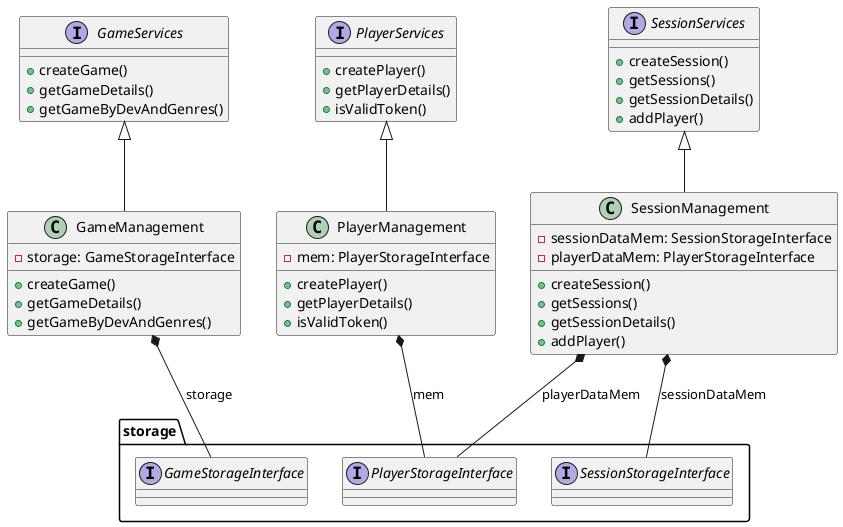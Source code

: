 @startuml
'https://plantuml.com/sequence-diagram

interface GameServices {
    +createGame()
    +getGameDetails()
    +getGameByDevAndGenres()
}

interface PlayerServices {
    +createPlayer()
    +getPlayerDetails()
    +isValidToken()
}

interface SessionServices {
    +createSession()
    +getSessions()
    +getSessionDetails()
    +addPlayer()
}

class GameManagement {
    +createGame()
    +getGameDetails()
    +getGameByDevAndGenres()
    -storage: GameStorageInterface
}

class PlayerManagement {
    +createPlayer()
    +getPlayerDetails()
    +isValidToken()
    -mem: PlayerStorageInterface
}

class SessionManagement {
    +createSession()
    +getSessions()
    +getSessionDetails()
    +addPlayer()
    -sessionDataMem: SessionStorageInterface
    -playerDataMem: PlayerStorageInterface
}

GameServices <|-- GameManagement
PlayerServices <|-- PlayerManagement
SessionServices <|-- SessionManagement

package storage {
   interface GameStorageInterface
   interface PlayerStorageInterface
   interface SessionStorageInterface

}

GameManagement *-- storage.GameStorageInterface : storage
PlayerManagement *-- storage.PlayerStorageInterface : mem
SessionManagement *-- storage.SessionStorageInterface : sessionDataMem
SessionManagement *-- storage.PlayerStorageInterface : playerDataMem


@enduml